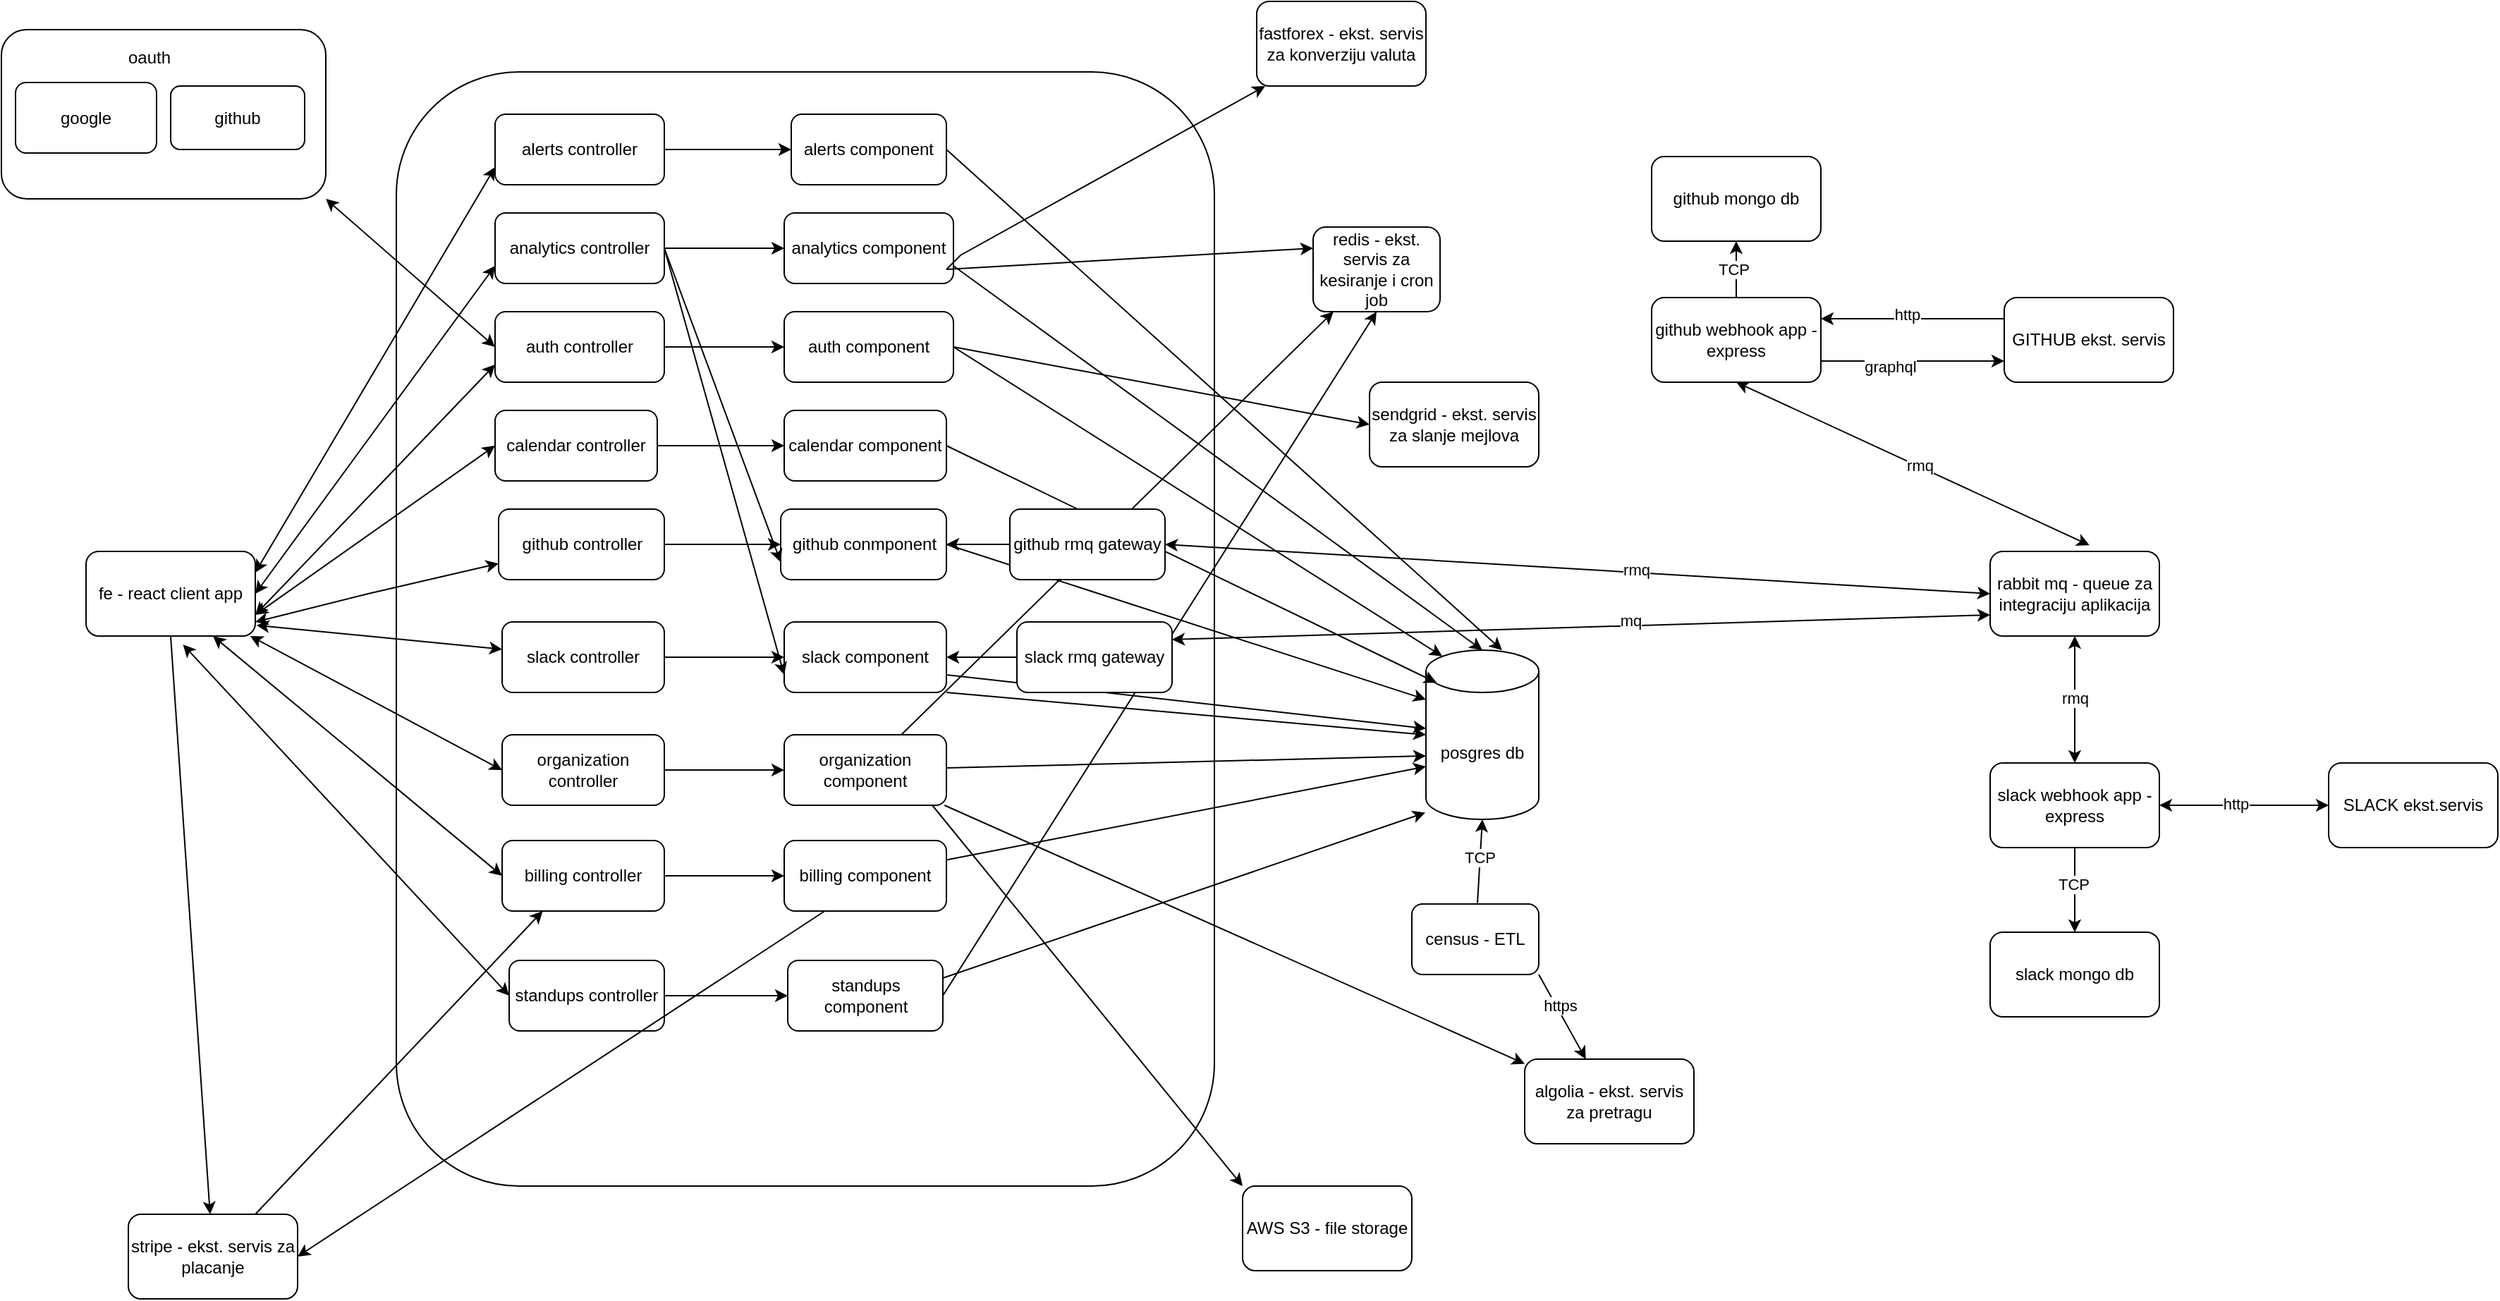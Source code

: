 <mxfile version="22.1.5" type="device">
  <diagram name="Page-1" id="qy5oMyCj6DyUfq8n0ZYG">
    <mxGraphModel dx="1900" dy="1674" grid="1" gridSize="10" guides="1" tooltips="1" connect="1" arrows="1" fold="1" page="1" pageScale="1" pageWidth="850" pageHeight="1100" math="0" shadow="0">
      <root>
        <mxCell id="0" />
        <mxCell id="1" parent="0" />
        <mxCell id="Pm9FaGsFuZ3yUe9X9QFe-1" value="" style="rounded=1;whiteSpace=wrap;html=1;" parent="1" vertex="1">
          <mxGeometry y="-20" width="580" height="790" as="geometry" />
        </mxCell>
        <mxCell id="a_1NUMiRRPviw614dyFZ-1" value="fe - react client app&lt;br&gt;" style="rounded=1;whiteSpace=wrap;html=1;" parent="1" vertex="1">
          <mxGeometry x="-220" y="320" width="120" height="60" as="geometry" />
        </mxCell>
        <mxCell id="a_1NUMiRRPviw614dyFZ-4" value="" style="endArrow=classic;startArrow=classic;html=1;rounded=0;exitX=1;exitY=0.5;exitDx=0;exitDy=0;entryX=0;entryY=0.75;entryDx=0;entryDy=0;" parent="1" source="a_1NUMiRRPviw614dyFZ-1" target="Pm9FaGsFuZ3yUe9X9QFe-4" edge="1">
          <mxGeometry width="50" height="50" relative="1" as="geometry">
            <mxPoint x="400" y="510" as="sourcePoint" />
            <mxPoint x="10" y="350" as="targetPoint" />
            <Array as="points" />
          </mxGeometry>
        </mxCell>
        <mxCell id="a_1NUMiRRPviw614dyFZ-5" value="redis - ekst. servis za kesiranje i cron job" style="rounded=1;whiteSpace=wrap;html=1;" parent="1" vertex="1">
          <mxGeometry x="650" y="90" width="90" height="60" as="geometry" />
        </mxCell>
        <mxCell id="a_1NUMiRRPviw614dyFZ-7" value="rabbit mq - queue za integraciju aplikacija" style="rounded=1;whiteSpace=wrap;html=1;" parent="1" vertex="1">
          <mxGeometry x="1130" y="320" width="120" height="60" as="geometry" />
        </mxCell>
        <mxCell id="a_1NUMiRRPviw614dyFZ-8" value="" style="endArrow=classic;startArrow=classic;html=1;rounded=0;entryX=0;entryY=0.5;entryDx=0;entryDy=0;exitX=1;exitY=0.5;exitDx=0;exitDy=0;" parent="1" source="Pm9FaGsFuZ3yUe9X9QFe-53" target="a_1NUMiRRPviw614dyFZ-7" edge="1">
          <mxGeometry width="50" height="50" relative="1" as="geometry">
            <mxPoint x="770" y="350" as="sourcePoint" />
            <mxPoint x="450" y="460" as="targetPoint" />
          </mxGeometry>
        </mxCell>
        <mxCell id="a_1NUMiRRPviw614dyFZ-9" value="rmq&lt;br&gt;" style="edgeLabel;html=1;align=center;verticalAlign=middle;resizable=0;points=[];" parent="a_1NUMiRRPviw614dyFZ-8" vertex="1" connectable="0">
          <mxGeometry x="0.033" y="2" relative="1" as="geometry">
            <mxPoint x="32" y="2" as="offset" />
          </mxGeometry>
        </mxCell>
        <mxCell id="a_1NUMiRRPviw614dyFZ-11" value="github webhook app - express&lt;br&gt;" style="rounded=1;whiteSpace=wrap;html=1;" parent="1" vertex="1">
          <mxGeometry x="890" y="140" width="120" height="60" as="geometry" />
        </mxCell>
        <mxCell id="a_1NUMiRRPviw614dyFZ-12" value="" style="endArrow=classic;startArrow=classic;html=1;rounded=0;entryX=0.5;entryY=1;entryDx=0;entryDy=0;exitX=0.587;exitY=-0.073;exitDx=0;exitDy=0;exitPerimeter=0;" parent="1" source="a_1NUMiRRPviw614dyFZ-7" target="a_1NUMiRRPviw614dyFZ-11" edge="1">
          <mxGeometry width="50" height="50" relative="1" as="geometry">
            <mxPoint x="400" y="410" as="sourcePoint" />
            <mxPoint x="450" y="360" as="targetPoint" />
          </mxGeometry>
        </mxCell>
        <mxCell id="a_1NUMiRRPviw614dyFZ-13" value="rmq" style="edgeLabel;html=1;align=center;verticalAlign=middle;resizable=0;points=[];" parent="a_1NUMiRRPviw614dyFZ-12" vertex="1" connectable="0">
          <mxGeometry x="-0.035" y="-1" relative="1" as="geometry">
            <mxPoint as="offset" />
          </mxGeometry>
        </mxCell>
        <mxCell id="a_1NUMiRRPviw614dyFZ-14" value="slack webhook app - express&lt;br&gt;" style="rounded=1;whiteSpace=wrap;html=1;" parent="1" vertex="1">
          <mxGeometry x="1130" y="470" width="120" height="60" as="geometry" />
        </mxCell>
        <mxCell id="a_1NUMiRRPviw614dyFZ-15" value="" style="endArrow=classic;startArrow=classic;html=1;rounded=0;entryX=0.5;entryY=0;entryDx=0;entryDy=0;" parent="1" source="a_1NUMiRRPviw614dyFZ-7" target="a_1NUMiRRPviw614dyFZ-14" edge="1">
          <mxGeometry width="50" height="50" relative="1" as="geometry">
            <mxPoint x="400" y="410" as="sourcePoint" />
            <mxPoint x="450" y="360" as="targetPoint" />
          </mxGeometry>
        </mxCell>
        <mxCell id="a_1NUMiRRPviw614dyFZ-16" value="rmq&lt;br&gt;" style="edgeLabel;html=1;align=center;verticalAlign=middle;resizable=0;points=[];" parent="a_1NUMiRRPviw614dyFZ-15" vertex="1" connectable="0">
          <mxGeometry x="-0.026" relative="1" as="geometry">
            <mxPoint as="offset" />
          </mxGeometry>
        </mxCell>
        <mxCell id="a_1NUMiRRPviw614dyFZ-19" value="slack mongo db&lt;br&gt;" style="rounded=1;whiteSpace=wrap;html=1;" parent="1" vertex="1">
          <mxGeometry x="1130" y="590" width="120" height="60" as="geometry" />
        </mxCell>
        <mxCell id="a_1NUMiRRPviw614dyFZ-21" value="github mongo db&lt;br&gt;" style="rounded=1;whiteSpace=wrap;html=1;" parent="1" vertex="1">
          <mxGeometry x="890" y="40" width="120" height="60" as="geometry" />
        </mxCell>
        <mxCell id="a_1NUMiRRPviw614dyFZ-24" value="GITHUB ekst. servis&lt;br&gt;" style="rounded=1;whiteSpace=wrap;html=1;" parent="1" vertex="1">
          <mxGeometry x="1140" y="140" width="120" height="60" as="geometry" />
        </mxCell>
        <mxCell id="a_1NUMiRRPviw614dyFZ-28" value="" style="endArrow=classic;html=1;rounded=0;exitX=0;exitY=0.25;exitDx=0;exitDy=0;entryX=1;entryY=0.25;entryDx=0;entryDy=0;" parent="1" source="a_1NUMiRRPviw614dyFZ-24" target="a_1NUMiRRPviw614dyFZ-11" edge="1">
          <mxGeometry width="50" height="50" relative="1" as="geometry">
            <mxPoint x="400" y="310" as="sourcePoint" />
            <mxPoint x="450" y="260" as="targetPoint" />
          </mxGeometry>
        </mxCell>
        <mxCell id="a_1NUMiRRPviw614dyFZ-29" value="http&lt;br&gt;" style="edgeLabel;html=1;align=center;verticalAlign=middle;resizable=0;points=[];" parent="a_1NUMiRRPviw614dyFZ-28" vertex="1" connectable="0">
          <mxGeometry x="0.088" y="-3" relative="1" as="geometry">
            <mxPoint x="1" as="offset" />
          </mxGeometry>
        </mxCell>
        <mxCell id="a_1NUMiRRPviw614dyFZ-30" value="" style="endArrow=classic;html=1;rounded=0;entryX=0;entryY=0.75;entryDx=0;entryDy=0;exitX=1;exitY=0.75;exitDx=0;exitDy=0;" parent="1" source="a_1NUMiRRPviw614dyFZ-11" target="a_1NUMiRRPviw614dyFZ-24" edge="1">
          <mxGeometry width="50" height="50" relative="1" as="geometry">
            <mxPoint x="400" y="310" as="sourcePoint" />
            <mxPoint x="450" y="260" as="targetPoint" />
          </mxGeometry>
        </mxCell>
        <mxCell id="a_1NUMiRRPviw614dyFZ-31" value="graphql&lt;br&gt;" style="edgeLabel;html=1;align=center;verticalAlign=middle;resizable=0;points=[];" parent="a_1NUMiRRPviw614dyFZ-30" vertex="1" connectable="0">
          <mxGeometry x="-0.254" y="-4" relative="1" as="geometry">
            <mxPoint as="offset" />
          </mxGeometry>
        </mxCell>
        <mxCell id="a_1NUMiRRPviw614dyFZ-32" value="SLACK ekst.servis" style="rounded=1;whiteSpace=wrap;html=1;" parent="1" vertex="1">
          <mxGeometry x="1370" y="470" width="120" height="60" as="geometry" />
        </mxCell>
        <mxCell id="a_1NUMiRRPviw614dyFZ-33" value="" style="endArrow=classic;startArrow=classic;html=1;rounded=0;entryX=0;entryY=0.5;entryDx=0;entryDy=0;exitX=1;exitY=0.5;exitDx=0;exitDy=0;" parent="1" source="a_1NUMiRRPviw614dyFZ-14" target="a_1NUMiRRPviw614dyFZ-32" edge="1">
          <mxGeometry width="50" height="50" relative="1" as="geometry">
            <mxPoint x="400" y="410" as="sourcePoint" />
            <mxPoint x="450" y="360" as="targetPoint" />
          </mxGeometry>
        </mxCell>
        <mxCell id="a_1NUMiRRPviw614dyFZ-34" value="http&lt;br&gt;" style="edgeLabel;html=1;align=center;verticalAlign=middle;resizable=0;points=[];" parent="a_1NUMiRRPviw614dyFZ-33" vertex="1" connectable="0">
          <mxGeometry x="-0.112" y="1" relative="1" as="geometry">
            <mxPoint as="offset" />
          </mxGeometry>
        </mxCell>
        <mxCell id="a_1NUMiRRPviw614dyFZ-38" value="" style="rounded=1;whiteSpace=wrap;html=1;" parent="1" vertex="1">
          <mxGeometry x="-280" y="-50" width="230" height="120" as="geometry" />
        </mxCell>
        <mxCell id="a_1NUMiRRPviw614dyFZ-36" value="google" style="rounded=1;whiteSpace=wrap;html=1;" parent="1" vertex="1">
          <mxGeometry x="-270" y="-12.5" width="100" height="50" as="geometry" />
        </mxCell>
        <mxCell id="a_1NUMiRRPviw614dyFZ-37" value="github" style="rounded=1;whiteSpace=wrap;html=1;" parent="1" vertex="1">
          <mxGeometry x="-160" y="-10" width="95" height="45" as="geometry" />
        </mxCell>
        <mxCell id="a_1NUMiRRPviw614dyFZ-39" value="oauth" style="text;html=1;strokeColor=none;fillColor=none;align=center;verticalAlign=middle;whiteSpace=wrap;rounded=0;" parent="1" vertex="1">
          <mxGeometry x="-205" y="-45" width="60" height="30" as="geometry" />
        </mxCell>
        <mxCell id="a_1NUMiRRPviw614dyFZ-42" value="AWS S3 - file storage" style="rounded=1;whiteSpace=wrap;html=1;" parent="1" vertex="1">
          <mxGeometry x="600" y="770" width="120" height="60" as="geometry" />
        </mxCell>
        <mxCell id="a_1NUMiRRPviw614dyFZ-45" value="sendgrid - ekst. servis za slanje mejlova" style="rounded=1;whiteSpace=wrap;html=1;" parent="1" vertex="1">
          <mxGeometry x="690" y="200" width="120" height="60" as="geometry" />
        </mxCell>
        <mxCell id="a_1NUMiRRPviw614dyFZ-49" value="fastforex - ekst. servis za konverziju valuta" style="rounded=1;whiteSpace=wrap;html=1;" parent="1" vertex="1">
          <mxGeometry x="610" y="-70" width="120" height="60" as="geometry" />
        </mxCell>
        <mxCell id="a_1NUMiRRPviw614dyFZ-58" value="" style="endArrow=classic;html=1;rounded=0;entryX=0.5;entryY=1;entryDx=0;entryDy=0;" parent="1" source="a_1NUMiRRPviw614dyFZ-11" target="a_1NUMiRRPviw614dyFZ-21" edge="1">
          <mxGeometry width="50" height="50" relative="1" as="geometry">
            <mxPoint x="400" y="400" as="sourcePoint" />
            <mxPoint x="450" y="350" as="targetPoint" />
          </mxGeometry>
        </mxCell>
        <mxCell id="a_1NUMiRRPviw614dyFZ-72" value="TCP" style="edgeLabel;html=1;align=center;verticalAlign=middle;resizable=0;points=[];" parent="a_1NUMiRRPviw614dyFZ-58" vertex="1" connectable="0">
          <mxGeometry x="0.037" y="2" relative="1" as="geometry">
            <mxPoint as="offset" />
          </mxGeometry>
        </mxCell>
        <mxCell id="a_1NUMiRRPviw614dyFZ-59" value="" style="endArrow=classic;html=1;rounded=0;entryX=0.5;entryY=0;entryDx=0;entryDy=0;exitX=0.5;exitY=1;exitDx=0;exitDy=0;" parent="1" source="a_1NUMiRRPviw614dyFZ-14" target="a_1NUMiRRPviw614dyFZ-19" edge="1">
          <mxGeometry width="50" height="50" relative="1" as="geometry">
            <mxPoint x="400" y="400" as="sourcePoint" />
            <mxPoint x="450" y="350" as="targetPoint" />
          </mxGeometry>
        </mxCell>
        <mxCell id="a_1NUMiRRPviw614dyFZ-73" value="TCP" style="edgeLabel;html=1;align=center;verticalAlign=middle;resizable=0;points=[];" parent="a_1NUMiRRPviw614dyFZ-59" vertex="1" connectable="0">
          <mxGeometry x="-0.139" y="-1" relative="1" as="geometry">
            <mxPoint as="offset" />
          </mxGeometry>
        </mxCell>
        <mxCell id="a_1NUMiRRPviw614dyFZ-60" value="algolia - ekst. servis za pretragu" style="rounded=1;whiteSpace=wrap;html=1;" parent="1" vertex="1">
          <mxGeometry x="800" y="680" width="120" height="60" as="geometry" />
        </mxCell>
        <mxCell id="a_1NUMiRRPviw614dyFZ-62" value="census - ETL" style="rounded=1;whiteSpace=wrap;html=1;" parent="1" vertex="1">
          <mxGeometry x="720" y="570" width="90" height="50" as="geometry" />
        </mxCell>
        <mxCell id="a_1NUMiRRPviw614dyFZ-63" value="" style="endArrow=classic;html=1;rounded=0;exitX=1;exitY=1;exitDx=0;exitDy=0;" parent="1" source="a_1NUMiRRPviw614dyFZ-62" target="a_1NUMiRRPviw614dyFZ-60" edge="1">
          <mxGeometry width="50" height="50" relative="1" as="geometry">
            <mxPoint x="400" y="400" as="sourcePoint" />
            <mxPoint x="450" y="350" as="targetPoint" />
          </mxGeometry>
        </mxCell>
        <mxCell id="a_1NUMiRRPviw614dyFZ-75" value="https&lt;br&gt;" style="edgeLabel;html=1;align=center;verticalAlign=middle;resizable=0;points=[];" parent="a_1NUMiRRPviw614dyFZ-63" vertex="1" connectable="0">
          <mxGeometry x="-0.226" y="2" relative="1" as="geometry">
            <mxPoint as="offset" />
          </mxGeometry>
        </mxCell>
        <mxCell id="a_1NUMiRRPviw614dyFZ-64" value="" style="endArrow=classic;html=1;rounded=0;entryX=0.5;entryY=1;entryDx=0;entryDy=0;entryPerimeter=0;" parent="1" source="a_1NUMiRRPviw614dyFZ-62" target="Pm9FaGsFuZ3yUe9X9QFe-52" edge="1">
          <mxGeometry width="50" height="50" relative="1" as="geometry">
            <mxPoint x="400" y="400" as="sourcePoint" />
            <mxPoint x="450" y="350" as="targetPoint" />
          </mxGeometry>
        </mxCell>
        <mxCell id="a_1NUMiRRPviw614dyFZ-76" value="TCP" style="edgeLabel;html=1;align=center;verticalAlign=middle;resizable=0;points=[];" parent="a_1NUMiRRPviw614dyFZ-64" vertex="1" connectable="0">
          <mxGeometry x="0.111" y="1" relative="1" as="geometry">
            <mxPoint as="offset" />
          </mxGeometry>
        </mxCell>
        <mxCell id="a_1NUMiRRPviw614dyFZ-65" value="stripe - ekst. servis za placanje" style="rounded=1;whiteSpace=wrap;html=1;" parent="1" vertex="1">
          <mxGeometry x="-190" y="790" width="120" height="60" as="geometry" />
        </mxCell>
        <mxCell id="a_1NUMiRRPviw614dyFZ-68" value="" style="endArrow=classic;html=1;rounded=0;" parent="1" target="a_1NUMiRRPviw614dyFZ-65" edge="1">
          <mxGeometry width="50" height="50" relative="1" as="geometry">
            <mxPoint x="-160" y="380" as="sourcePoint" />
            <mxPoint x="450" y="350" as="targetPoint" />
          </mxGeometry>
        </mxCell>
        <mxCell id="Pm9FaGsFuZ3yUe9X9QFe-44" style="edgeStyle=orthogonalEdgeStyle;rounded=0;orthogonalLoop=1;jettySize=auto;html=1;" parent="1" source="Pm9FaGsFuZ3yUe9X9QFe-3" target="Pm9FaGsFuZ3yUe9X9QFe-29" edge="1">
          <mxGeometry relative="1" as="geometry" />
        </mxCell>
        <mxCell id="Pm9FaGsFuZ3yUe9X9QFe-3" value="alerts controller" style="rounded=1;whiteSpace=wrap;html=1;" parent="1" vertex="1">
          <mxGeometry x="70" y="10" width="120" height="50" as="geometry" />
        </mxCell>
        <mxCell id="Pm9FaGsFuZ3yUe9X9QFe-40" style="edgeStyle=orthogonalEdgeStyle;rounded=0;orthogonalLoop=1;jettySize=auto;html=1;exitX=1;exitY=0.5;exitDx=0;exitDy=0;" parent="1" source="Pm9FaGsFuZ3yUe9X9QFe-4" target="Pm9FaGsFuZ3yUe9X9QFe-30" edge="1">
          <mxGeometry relative="1" as="geometry" />
        </mxCell>
        <mxCell id="Pm9FaGsFuZ3yUe9X9QFe-4" value="analytics controller" style="rounded=1;whiteSpace=wrap;html=1;" parent="1" vertex="1">
          <mxGeometry x="70" y="80" width="120" height="50" as="geometry" />
        </mxCell>
        <mxCell id="Pm9FaGsFuZ3yUe9X9QFe-45" style="edgeStyle=orthogonalEdgeStyle;rounded=0;orthogonalLoop=1;jettySize=auto;html=1;" parent="1" source="Pm9FaGsFuZ3yUe9X9QFe-5" target="Pm9FaGsFuZ3yUe9X9QFe-31" edge="1">
          <mxGeometry relative="1" as="geometry" />
        </mxCell>
        <mxCell id="Pm9FaGsFuZ3yUe9X9QFe-5" value="auth controller" style="rounded=1;whiteSpace=wrap;html=1;" parent="1" vertex="1">
          <mxGeometry x="70" y="150" width="120" height="50" as="geometry" />
        </mxCell>
        <mxCell id="Pm9FaGsFuZ3yUe9X9QFe-46" style="edgeStyle=orthogonalEdgeStyle;rounded=0;orthogonalLoop=1;jettySize=auto;html=1;" parent="1" source="Pm9FaGsFuZ3yUe9X9QFe-6" target="Pm9FaGsFuZ3yUe9X9QFe-32" edge="1">
          <mxGeometry relative="1" as="geometry" />
        </mxCell>
        <mxCell id="Pm9FaGsFuZ3yUe9X9QFe-6" value="calendar controller" style="rounded=1;whiteSpace=wrap;html=1;" parent="1" vertex="1">
          <mxGeometry x="70" y="220" width="115" height="50" as="geometry" />
        </mxCell>
        <mxCell id="Pm9FaGsFuZ3yUe9X9QFe-47" style="edgeStyle=orthogonalEdgeStyle;rounded=0;orthogonalLoop=1;jettySize=auto;html=1;entryX=0;entryY=0.5;entryDx=0;entryDy=0;" parent="1" source="Pm9FaGsFuZ3yUe9X9QFe-7" target="Pm9FaGsFuZ3yUe9X9QFe-33" edge="1">
          <mxGeometry relative="1" as="geometry" />
        </mxCell>
        <mxCell id="Pm9FaGsFuZ3yUe9X9QFe-7" value="github controller" style="rounded=1;whiteSpace=wrap;html=1;" parent="1" vertex="1">
          <mxGeometry x="72.5" y="290" width="117.5" height="50" as="geometry" />
        </mxCell>
        <mxCell id="Pm9FaGsFuZ3yUe9X9QFe-48" style="edgeStyle=orthogonalEdgeStyle;rounded=0;orthogonalLoop=1;jettySize=auto;html=1;entryX=0;entryY=0.5;entryDx=0;entryDy=0;" parent="1" source="Pm9FaGsFuZ3yUe9X9QFe-8" target="Pm9FaGsFuZ3yUe9X9QFe-34" edge="1">
          <mxGeometry relative="1" as="geometry" />
        </mxCell>
        <mxCell id="Pm9FaGsFuZ3yUe9X9QFe-8" value="slack controller" style="rounded=1;whiteSpace=wrap;html=1;" parent="1" vertex="1">
          <mxGeometry x="75" y="370" width="115" height="50" as="geometry" />
        </mxCell>
        <mxCell id="Pm9FaGsFuZ3yUe9X9QFe-49" style="edgeStyle=orthogonalEdgeStyle;rounded=0;orthogonalLoop=1;jettySize=auto;html=1;" parent="1" source="Pm9FaGsFuZ3yUe9X9QFe-9" target="Pm9FaGsFuZ3yUe9X9QFe-35" edge="1">
          <mxGeometry relative="1" as="geometry" />
        </mxCell>
        <mxCell id="Pm9FaGsFuZ3yUe9X9QFe-9" value="organization controller" style="rounded=1;whiteSpace=wrap;html=1;" parent="1" vertex="1">
          <mxGeometry x="75" y="450" width="115" height="50" as="geometry" />
        </mxCell>
        <mxCell id="Pm9FaGsFuZ3yUe9X9QFe-50" style="edgeStyle=orthogonalEdgeStyle;rounded=0;orthogonalLoop=1;jettySize=auto;html=1;entryX=0;entryY=0.5;entryDx=0;entryDy=0;" parent="1" source="Pm9FaGsFuZ3yUe9X9QFe-10" target="Pm9FaGsFuZ3yUe9X9QFe-36" edge="1">
          <mxGeometry relative="1" as="geometry" />
        </mxCell>
        <mxCell id="Pm9FaGsFuZ3yUe9X9QFe-10" value="billing controller" style="rounded=1;whiteSpace=wrap;html=1;" parent="1" vertex="1">
          <mxGeometry x="75" y="525" width="115" height="50" as="geometry" />
        </mxCell>
        <mxCell id="Pm9FaGsFuZ3yUe9X9QFe-51" style="edgeStyle=orthogonalEdgeStyle;rounded=0;orthogonalLoop=1;jettySize=auto;html=1;" parent="1" source="Pm9FaGsFuZ3yUe9X9QFe-11" target="Pm9FaGsFuZ3yUe9X9QFe-37" edge="1">
          <mxGeometry relative="1" as="geometry" />
        </mxCell>
        <mxCell id="Pm9FaGsFuZ3yUe9X9QFe-11" value="standups controller" style="rounded=1;whiteSpace=wrap;html=1;" parent="1" vertex="1">
          <mxGeometry x="80" y="610" width="110" height="50" as="geometry" />
        </mxCell>
        <mxCell id="Pm9FaGsFuZ3yUe9X9QFe-12" value="" style="endArrow=classic;startArrow=classic;html=1;rounded=0;entryX=0;entryY=0.75;entryDx=0;entryDy=0;exitX=1;exitY=0.25;exitDx=0;exitDy=0;" parent="1" source="a_1NUMiRRPviw614dyFZ-1" target="Pm9FaGsFuZ3yUe9X9QFe-3" edge="1">
          <mxGeometry width="50" height="50" relative="1" as="geometry">
            <mxPoint x="280" y="330" as="sourcePoint" />
            <mxPoint x="330" y="280" as="targetPoint" />
          </mxGeometry>
        </mxCell>
        <mxCell id="Pm9FaGsFuZ3yUe9X9QFe-13" value="" style="endArrow=classic;startArrow=classic;html=1;rounded=0;exitX=1;exitY=0.75;exitDx=0;exitDy=0;entryX=0;entryY=0.5;entryDx=0;entryDy=0;" parent="1" source="a_1NUMiRRPviw614dyFZ-1" target="Pm9FaGsFuZ3yUe9X9QFe-6" edge="1">
          <mxGeometry width="50" height="50" relative="1" as="geometry">
            <mxPoint x="280" y="330" as="sourcePoint" />
            <mxPoint x="330" y="280" as="targetPoint" />
          </mxGeometry>
        </mxCell>
        <mxCell id="Pm9FaGsFuZ3yUe9X9QFe-14" value="" style="endArrow=classic;startArrow=classic;html=1;rounded=0;exitX=1;exitY=0.75;exitDx=0;exitDy=0;entryX=0;entryY=0.75;entryDx=0;entryDy=0;" parent="1" source="a_1NUMiRRPviw614dyFZ-1" target="Pm9FaGsFuZ3yUe9X9QFe-5" edge="1">
          <mxGeometry width="50" height="50" relative="1" as="geometry">
            <mxPoint x="280" y="330" as="sourcePoint" />
            <mxPoint x="330" y="280" as="targetPoint" />
          </mxGeometry>
        </mxCell>
        <mxCell id="Pm9FaGsFuZ3yUe9X9QFe-15" value="" style="endArrow=classic;startArrow=classic;html=1;rounded=0;" parent="1" target="Pm9FaGsFuZ3yUe9X9QFe-7" edge="1">
          <mxGeometry width="50" height="50" relative="1" as="geometry">
            <mxPoint x="-100" y="370" as="sourcePoint" />
            <mxPoint x="330" y="280" as="targetPoint" />
            <Array as="points">
              <mxPoint x="-20" y="350" />
            </Array>
          </mxGeometry>
        </mxCell>
        <mxCell id="Pm9FaGsFuZ3yUe9X9QFe-16" value="" style="endArrow=classic;startArrow=classic;html=1;rounded=0;exitX=1.007;exitY=0.873;exitDx=0;exitDy=0;exitPerimeter=0;" parent="1" source="a_1NUMiRRPviw614dyFZ-1" target="Pm9FaGsFuZ3yUe9X9QFe-8" edge="1">
          <mxGeometry width="50" height="50" relative="1" as="geometry">
            <mxPoint x="280" y="330" as="sourcePoint" />
            <mxPoint x="330" y="280" as="targetPoint" />
          </mxGeometry>
        </mxCell>
        <mxCell id="Pm9FaGsFuZ3yUe9X9QFe-17" value="" style="endArrow=classic;startArrow=classic;html=1;rounded=0;entryX=0;entryY=0.5;entryDx=0;entryDy=0;" parent="1" source="a_1NUMiRRPviw614dyFZ-1" target="Pm9FaGsFuZ3yUe9X9QFe-9" edge="1">
          <mxGeometry width="50" height="50" relative="1" as="geometry">
            <mxPoint x="280" y="330" as="sourcePoint" />
            <mxPoint x="330" y="280" as="targetPoint" />
          </mxGeometry>
        </mxCell>
        <mxCell id="Pm9FaGsFuZ3yUe9X9QFe-18" value="" style="endArrow=classic;startArrow=classic;html=1;rounded=0;exitX=0.75;exitY=1;exitDx=0;exitDy=0;entryX=0;entryY=0.5;entryDx=0;entryDy=0;" parent="1" source="a_1NUMiRRPviw614dyFZ-1" target="Pm9FaGsFuZ3yUe9X9QFe-10" edge="1">
          <mxGeometry width="50" height="50" relative="1" as="geometry">
            <mxPoint x="280" y="330" as="sourcePoint" />
            <mxPoint x="330" y="280" as="targetPoint" />
          </mxGeometry>
        </mxCell>
        <mxCell id="Pm9FaGsFuZ3yUe9X9QFe-19" value="" style="endArrow=classic;startArrow=classic;html=1;rounded=0;exitX=0.573;exitY=1.1;exitDx=0;exitDy=0;exitPerimeter=0;entryX=0;entryY=0.5;entryDx=0;entryDy=0;" parent="1" source="a_1NUMiRRPviw614dyFZ-1" target="Pm9FaGsFuZ3yUe9X9QFe-11" edge="1">
          <mxGeometry width="50" height="50" relative="1" as="geometry">
            <mxPoint x="280" y="630" as="sourcePoint" />
            <mxPoint x="330" y="580" as="targetPoint" />
          </mxGeometry>
        </mxCell>
        <mxCell id="Pm9FaGsFuZ3yUe9X9QFe-29" value="alerts component" style="rounded=1;whiteSpace=wrap;html=1;" parent="1" vertex="1">
          <mxGeometry x="280" y="10" width="110" height="50" as="geometry" />
        </mxCell>
        <mxCell id="Pm9FaGsFuZ3yUe9X9QFe-30" value="analytics component" style="rounded=1;whiteSpace=wrap;html=1;" parent="1" vertex="1">
          <mxGeometry x="275" y="80" width="120" height="50" as="geometry" />
        </mxCell>
        <mxCell id="Pm9FaGsFuZ3yUe9X9QFe-31" value="auth component" style="rounded=1;whiteSpace=wrap;html=1;" parent="1" vertex="1">
          <mxGeometry x="275" y="150" width="120" height="50" as="geometry" />
        </mxCell>
        <mxCell id="Pm9FaGsFuZ3yUe9X9QFe-32" value="calendar component" style="rounded=1;whiteSpace=wrap;html=1;" parent="1" vertex="1">
          <mxGeometry x="275" y="220" width="115" height="50" as="geometry" />
        </mxCell>
        <mxCell id="Pm9FaGsFuZ3yUe9X9QFe-33" value="github conmponent" style="rounded=1;whiteSpace=wrap;html=1;" parent="1" vertex="1">
          <mxGeometry x="272.5" y="290" width="117.5" height="50" as="geometry" />
        </mxCell>
        <mxCell id="Pm9FaGsFuZ3yUe9X9QFe-34" value="slack component" style="rounded=1;whiteSpace=wrap;html=1;" parent="1" vertex="1">
          <mxGeometry x="275" y="370" width="115" height="50" as="geometry" />
        </mxCell>
        <mxCell id="Pm9FaGsFuZ3yUe9X9QFe-35" value="organization component" style="rounded=1;whiteSpace=wrap;html=1;" parent="1" vertex="1">
          <mxGeometry x="275" y="450" width="115" height="50" as="geometry" />
        </mxCell>
        <mxCell id="Pm9FaGsFuZ3yUe9X9QFe-36" value="billing component" style="rounded=1;whiteSpace=wrap;html=1;" parent="1" vertex="1">
          <mxGeometry x="275" y="525" width="115" height="50" as="geometry" />
        </mxCell>
        <mxCell id="Pm9FaGsFuZ3yUe9X9QFe-37" value="standups component" style="rounded=1;whiteSpace=wrap;html=1;" parent="1" vertex="1">
          <mxGeometry x="277.5" y="610" width="110" height="50" as="geometry" />
        </mxCell>
        <mxCell id="Pm9FaGsFuZ3yUe9X9QFe-41" value="" style="endArrow=classic;html=1;rounded=0;exitX=1;exitY=0.5;exitDx=0;exitDy=0;entryX=0;entryY=0.75;entryDx=0;entryDy=0;" parent="1" source="Pm9FaGsFuZ3yUe9X9QFe-4" target="Pm9FaGsFuZ3yUe9X9QFe-33" edge="1">
          <mxGeometry width="50" height="50" relative="1" as="geometry">
            <mxPoint x="280" y="330" as="sourcePoint" />
            <mxPoint x="330" y="280" as="targetPoint" />
          </mxGeometry>
        </mxCell>
        <mxCell id="Pm9FaGsFuZ3yUe9X9QFe-43" value="" style="endArrow=classic;html=1;rounded=0;exitX=1;exitY=0.5;exitDx=0;exitDy=0;entryX=0;entryY=0.75;entryDx=0;entryDy=0;" parent="1" source="Pm9FaGsFuZ3yUe9X9QFe-4" target="Pm9FaGsFuZ3yUe9X9QFe-34" edge="1">
          <mxGeometry width="50" height="50" relative="1" as="geometry">
            <mxPoint x="280" y="330" as="sourcePoint" />
            <mxPoint x="330" y="280" as="targetPoint" />
          </mxGeometry>
        </mxCell>
        <mxCell id="Pm9FaGsFuZ3yUe9X9QFe-52" value="posgres db" style="shape=cylinder3;whiteSpace=wrap;html=1;boundedLbl=1;backgroundOutline=1;size=15;" parent="1" vertex="1">
          <mxGeometry x="730" y="390" width="80" height="120" as="geometry" />
        </mxCell>
        <mxCell id="Pm9FaGsFuZ3yUe9X9QFe-57" style="edgeStyle=orthogonalEdgeStyle;rounded=0;orthogonalLoop=1;jettySize=auto;html=1;exitX=0;exitY=0.5;exitDx=0;exitDy=0;entryX=1;entryY=0.5;entryDx=0;entryDy=0;" parent="1" source="Pm9FaGsFuZ3yUe9X9QFe-53" target="Pm9FaGsFuZ3yUe9X9QFe-33" edge="1">
          <mxGeometry relative="1" as="geometry" />
        </mxCell>
        <mxCell id="Pm9FaGsFuZ3yUe9X9QFe-56" style="edgeStyle=orthogonalEdgeStyle;rounded=0;orthogonalLoop=1;jettySize=auto;html=1;entryX=1;entryY=0.5;entryDx=0;entryDy=0;" parent="1" source="Pm9FaGsFuZ3yUe9X9QFe-54" target="Pm9FaGsFuZ3yUe9X9QFe-34" edge="1">
          <mxGeometry relative="1" as="geometry" />
        </mxCell>
        <mxCell id="Pm9FaGsFuZ3yUe9X9QFe-58" value="" style="endArrow=classic;startArrow=classic;html=1;rounded=0;exitX=1;exitY=0.25;exitDx=0;exitDy=0;entryX=0;entryY=0.75;entryDx=0;entryDy=0;" parent="1" source="Pm9FaGsFuZ3yUe9X9QFe-54" target="a_1NUMiRRPviw614dyFZ-7" edge="1">
          <mxGeometry width="50" height="50" relative="1" as="geometry">
            <mxPoint x="970" y="510" as="sourcePoint" />
            <mxPoint x="1020" y="460" as="targetPoint" />
          </mxGeometry>
        </mxCell>
        <mxCell id="Pm9FaGsFuZ3yUe9X9QFe-59" value="mq" style="edgeLabel;html=1;align=center;verticalAlign=middle;resizable=0;points=[];" parent="Pm9FaGsFuZ3yUe9X9QFe-58" vertex="1" connectable="0">
          <mxGeometry x="0.12" y="4" relative="1" as="geometry">
            <mxPoint as="offset" />
          </mxGeometry>
        </mxCell>
        <mxCell id="Pm9FaGsFuZ3yUe9X9QFe-60" value="" style="endArrow=classic;html=1;rounded=0;" parent="1" source="Pm9FaGsFuZ3yUe9X9QFe-35" target="a_1NUMiRRPviw614dyFZ-60" edge="1">
          <mxGeometry width="50" height="50" relative="1" as="geometry">
            <mxPoint x="500" y="610" as="sourcePoint" />
            <mxPoint x="550" y="560" as="targetPoint" />
          </mxGeometry>
        </mxCell>
        <mxCell id="Pm9FaGsFuZ3yUe9X9QFe-61" value="" style="endArrow=classic;html=1;rounded=0;entryX=0;entryY=0;entryDx=0;entryDy=75;entryPerimeter=0;" parent="1" source="Pm9FaGsFuZ3yUe9X9QFe-35" target="Pm9FaGsFuZ3yUe9X9QFe-52" edge="1">
          <mxGeometry width="50" height="50" relative="1" as="geometry">
            <mxPoint x="500" y="410" as="sourcePoint" />
            <mxPoint x="550" y="360" as="targetPoint" />
          </mxGeometry>
        </mxCell>
        <mxCell id="Pm9FaGsFuZ3yUe9X9QFe-63" value="" style="endArrow=classic;html=1;rounded=0;exitX=1;exitY=1;exitDx=0;exitDy=0;entryX=0;entryY=0.5;entryDx=0;entryDy=0;entryPerimeter=0;" parent="1" source="Pm9FaGsFuZ3yUe9X9QFe-34" target="Pm9FaGsFuZ3yUe9X9QFe-52" edge="1">
          <mxGeometry width="50" height="50" relative="1" as="geometry">
            <mxPoint x="500" y="410" as="sourcePoint" />
            <mxPoint x="550" y="360" as="targetPoint" />
          </mxGeometry>
        </mxCell>
        <mxCell id="Pm9FaGsFuZ3yUe9X9QFe-67" value="" style="endArrow=classic;html=1;rounded=0;exitX=1;exitY=0.75;exitDx=0;exitDy=0;" parent="1" source="Pm9FaGsFuZ3yUe9X9QFe-34" target="Pm9FaGsFuZ3yUe9X9QFe-52" edge="1">
          <mxGeometry width="50" height="50" relative="1" as="geometry">
            <mxPoint x="390" y="400" as="sourcePoint" />
            <mxPoint x="550" y="360" as="targetPoint" />
            <Array as="points" />
          </mxGeometry>
        </mxCell>
        <mxCell id="Pm9FaGsFuZ3yUe9X9QFe-68" value="" style="endArrow=classic;html=1;rounded=0;exitX=1;exitY=0.5;exitDx=0;exitDy=0;entryX=0;entryY=0;entryDx=0;entryDy=35;entryPerimeter=0;" parent="1" source="Pm9FaGsFuZ3yUe9X9QFe-33" target="Pm9FaGsFuZ3yUe9X9QFe-52" edge="1">
          <mxGeometry width="50" height="50" relative="1" as="geometry">
            <mxPoint x="500" y="410" as="sourcePoint" />
            <mxPoint x="550" y="360" as="targetPoint" />
          </mxGeometry>
        </mxCell>
        <mxCell id="Pm9FaGsFuZ3yUe9X9QFe-69" value="" style="endArrow=classic;html=1;rounded=0;exitX=1;exitY=0.5;exitDx=0;exitDy=0;entryX=0.095;entryY=0.193;entryDx=0;entryDy=0;entryPerimeter=0;" parent="1" source="Pm9FaGsFuZ3yUe9X9QFe-32" target="Pm9FaGsFuZ3yUe9X9QFe-52" edge="1">
          <mxGeometry width="50" height="50" relative="1" as="geometry">
            <mxPoint x="500" y="410" as="sourcePoint" />
            <mxPoint x="550" y="360" as="targetPoint" />
          </mxGeometry>
        </mxCell>
        <mxCell id="Pm9FaGsFuZ3yUe9X9QFe-70" value="" style="endArrow=classic;html=1;rounded=0;exitX=1;exitY=0.5;exitDx=0;exitDy=0;entryX=0.145;entryY=0;entryDx=0;entryDy=4.35;entryPerimeter=0;" parent="1" source="Pm9FaGsFuZ3yUe9X9QFe-31" target="Pm9FaGsFuZ3yUe9X9QFe-52" edge="1">
          <mxGeometry width="50" height="50" relative="1" as="geometry">
            <mxPoint x="500" y="410" as="sourcePoint" />
            <mxPoint x="550" y="360" as="targetPoint" />
          </mxGeometry>
        </mxCell>
        <mxCell id="Pm9FaGsFuZ3yUe9X9QFe-71" value="" style="endArrow=classic;html=1;rounded=0;exitX=1;exitY=0.75;exitDx=0;exitDy=0;entryX=0.5;entryY=0;entryDx=0;entryDy=0;entryPerimeter=0;" parent="1" source="Pm9FaGsFuZ3yUe9X9QFe-30" target="Pm9FaGsFuZ3yUe9X9QFe-52" edge="1">
          <mxGeometry width="50" height="50" relative="1" as="geometry">
            <mxPoint x="500" y="410" as="sourcePoint" />
            <mxPoint x="550" y="360" as="targetPoint" />
          </mxGeometry>
        </mxCell>
        <mxCell id="Pm9FaGsFuZ3yUe9X9QFe-72" value="" style="endArrow=classic;html=1;rounded=0;exitX=1;exitY=0.5;exitDx=0;exitDy=0;entryX=0.675;entryY=0;entryDx=0;entryDy=0;entryPerimeter=0;" parent="1" source="Pm9FaGsFuZ3yUe9X9QFe-29" target="Pm9FaGsFuZ3yUe9X9QFe-52" edge="1">
          <mxGeometry width="50" height="50" relative="1" as="geometry">
            <mxPoint x="500" y="210" as="sourcePoint" />
            <mxPoint x="550" y="160" as="targetPoint" />
          </mxGeometry>
        </mxCell>
        <mxCell id="Pm9FaGsFuZ3yUe9X9QFe-73" value="" style="endArrow=classic;html=1;rounded=0;exitX=1;exitY=0.25;exitDx=0;exitDy=0;entryX=-0.005;entryY=0.96;entryDx=0;entryDy=0;entryPerimeter=0;" parent="1" source="Pm9FaGsFuZ3yUe9X9QFe-37" target="Pm9FaGsFuZ3yUe9X9QFe-52" edge="1">
          <mxGeometry width="50" height="50" relative="1" as="geometry">
            <mxPoint x="500" y="610" as="sourcePoint" />
            <mxPoint x="550" y="560" as="targetPoint" />
          </mxGeometry>
        </mxCell>
        <mxCell id="Pm9FaGsFuZ3yUe9X9QFe-78" value="" style="endArrow=classic;html=1;rounded=0;exitX=0.25;exitY=1;exitDx=0;exitDy=0;entryX=1;entryY=0.5;entryDx=0;entryDy=0;" parent="1" source="Pm9FaGsFuZ3yUe9X9QFe-36" target="a_1NUMiRRPviw614dyFZ-65" edge="1">
          <mxGeometry width="50" height="50" relative="1" as="geometry">
            <mxPoint x="360" y="590" as="sourcePoint" />
            <mxPoint x="-100" y="910" as="targetPoint" />
          </mxGeometry>
        </mxCell>
        <mxCell id="Pm9FaGsFuZ3yUe9X9QFe-79" value="" style="endArrow=classic;html=1;rounded=0;exitX=0.75;exitY=0;exitDx=0;exitDy=0;entryX=0.25;entryY=1;entryDx=0;entryDy=0;" parent="1" source="a_1NUMiRRPviw614dyFZ-65" target="Pm9FaGsFuZ3yUe9X9QFe-10" edge="1">
          <mxGeometry width="50" height="50" relative="1" as="geometry">
            <mxPoint x="360" y="590" as="sourcePoint" />
            <mxPoint x="410" y="540" as="targetPoint" />
          </mxGeometry>
        </mxCell>
        <mxCell id="Pm9FaGsFuZ3yUe9X9QFe-82" value="" style="endArrow=classic;startArrow=classic;html=1;rounded=0;entryX=1;entryY=1;entryDx=0;entryDy=0;exitX=0;exitY=0.5;exitDx=0;exitDy=0;" parent="1" source="Pm9FaGsFuZ3yUe9X9QFe-5" target="a_1NUMiRRPviw614dyFZ-38" edge="1">
          <mxGeometry width="50" height="50" relative="1" as="geometry">
            <mxPoint x="360" y="300" as="sourcePoint" />
            <mxPoint x="410" y="250" as="targetPoint" />
          </mxGeometry>
        </mxCell>
        <mxCell id="Pm9FaGsFuZ3yUe9X9QFe-83" value="" style="endArrow=classic;html=1;rounded=0;" parent="1" target="a_1NUMiRRPviw614dyFZ-49" edge="1">
          <mxGeometry width="50" height="50" relative="1" as="geometry">
            <mxPoint x="390" y="120" as="sourcePoint" />
            <mxPoint x="410" y="-30" as="targetPoint" />
            <Array as="points">
              <mxPoint x="400" y="110" />
            </Array>
          </mxGeometry>
        </mxCell>
        <mxCell id="Pm9FaGsFuZ3yUe9X9QFe-84" value="" style="endArrow=classic;html=1;rounded=0;entryX=0;entryY=0.25;entryDx=0;entryDy=0;" parent="1" target="a_1NUMiRRPviw614dyFZ-5" edge="1">
          <mxGeometry width="50" height="50" relative="1" as="geometry">
            <mxPoint x="390" y="120" as="sourcePoint" />
            <mxPoint x="410" y="400" as="targetPoint" />
          </mxGeometry>
        </mxCell>
        <mxCell id="Pm9FaGsFuZ3yUe9X9QFe-85" value="" style="endArrow=classic;html=1;rounded=0;" parent="1" source="Pm9FaGsFuZ3yUe9X9QFe-35" target="a_1NUMiRRPviw614dyFZ-5" edge="1">
          <mxGeometry width="50" height="50" relative="1" as="geometry">
            <mxPoint x="360" y="450" as="sourcePoint" />
            <mxPoint x="410" y="400" as="targetPoint" />
          </mxGeometry>
        </mxCell>
        <mxCell id="Pm9FaGsFuZ3yUe9X9QFe-86" value="" style="endArrow=classic;html=1;rounded=0;entryX=0.5;entryY=1;entryDx=0;entryDy=0;exitX=1;exitY=0.5;exitDx=0;exitDy=0;" parent="1" source="Pm9FaGsFuZ3yUe9X9QFe-37" target="a_1NUMiRRPviw614dyFZ-5" edge="1">
          <mxGeometry width="50" height="50" relative="1" as="geometry">
            <mxPoint x="360" y="450" as="sourcePoint" />
            <mxPoint x="410" y="400" as="targetPoint" />
          </mxGeometry>
        </mxCell>
        <mxCell id="Pm9FaGsFuZ3yUe9X9QFe-88" value="" style="endArrow=classic;html=1;rounded=0;entryX=0;entryY=0;entryDx=0;entryDy=0;exitX=0.913;exitY=1;exitDx=0;exitDy=0;exitPerimeter=0;" parent="1" source="Pm9FaGsFuZ3yUe9X9QFe-35" target="a_1NUMiRRPviw614dyFZ-42" edge="1">
          <mxGeometry width="50" height="50" relative="1" as="geometry">
            <mxPoint x="360" y="450" as="sourcePoint" />
            <mxPoint x="410" y="400" as="targetPoint" />
          </mxGeometry>
        </mxCell>
        <mxCell id="Pm9FaGsFuZ3yUe9X9QFe-89" value="" style="endArrow=classic;html=1;rounded=0;entryX=0;entryY=0.5;entryDx=0;entryDy=0;exitX=1;exitY=0.5;exitDx=0;exitDy=0;" parent="1" source="Pm9FaGsFuZ3yUe9X9QFe-31" target="a_1NUMiRRPviw614dyFZ-45" edge="1">
          <mxGeometry width="50" height="50" relative="1" as="geometry">
            <mxPoint x="360" y="450" as="sourcePoint" />
            <mxPoint x="410" y="400" as="targetPoint" />
          </mxGeometry>
        </mxCell>
        <mxCell id="Pm9FaGsFuZ3yUe9X9QFe-90" value="" style="endArrow=classic;html=1;rounded=0;entryX=0;entryY=0;entryDx=0;entryDy=82.5;entryPerimeter=0;" parent="1" source="Pm9FaGsFuZ3yUe9X9QFe-36" target="Pm9FaGsFuZ3yUe9X9QFe-52" edge="1">
          <mxGeometry width="50" height="50" relative="1" as="geometry">
            <mxPoint x="410" y="610" as="sourcePoint" />
            <mxPoint x="460" y="560" as="targetPoint" />
          </mxGeometry>
        </mxCell>
        <mxCell id="Pm9FaGsFuZ3yUe9X9QFe-53" value="github rmq gateway" style="rounded=1;whiteSpace=wrap;html=1;" parent="1" vertex="1">
          <mxGeometry x="435" y="290" width="110" height="50" as="geometry" />
        </mxCell>
        <mxCell id="Pm9FaGsFuZ3yUe9X9QFe-54" value="slack rmq gateway" style="rounded=1;whiteSpace=wrap;html=1;" parent="1" vertex="1">
          <mxGeometry x="440" y="370" width="110" height="50" as="geometry" />
        </mxCell>
      </root>
    </mxGraphModel>
  </diagram>
</mxfile>
